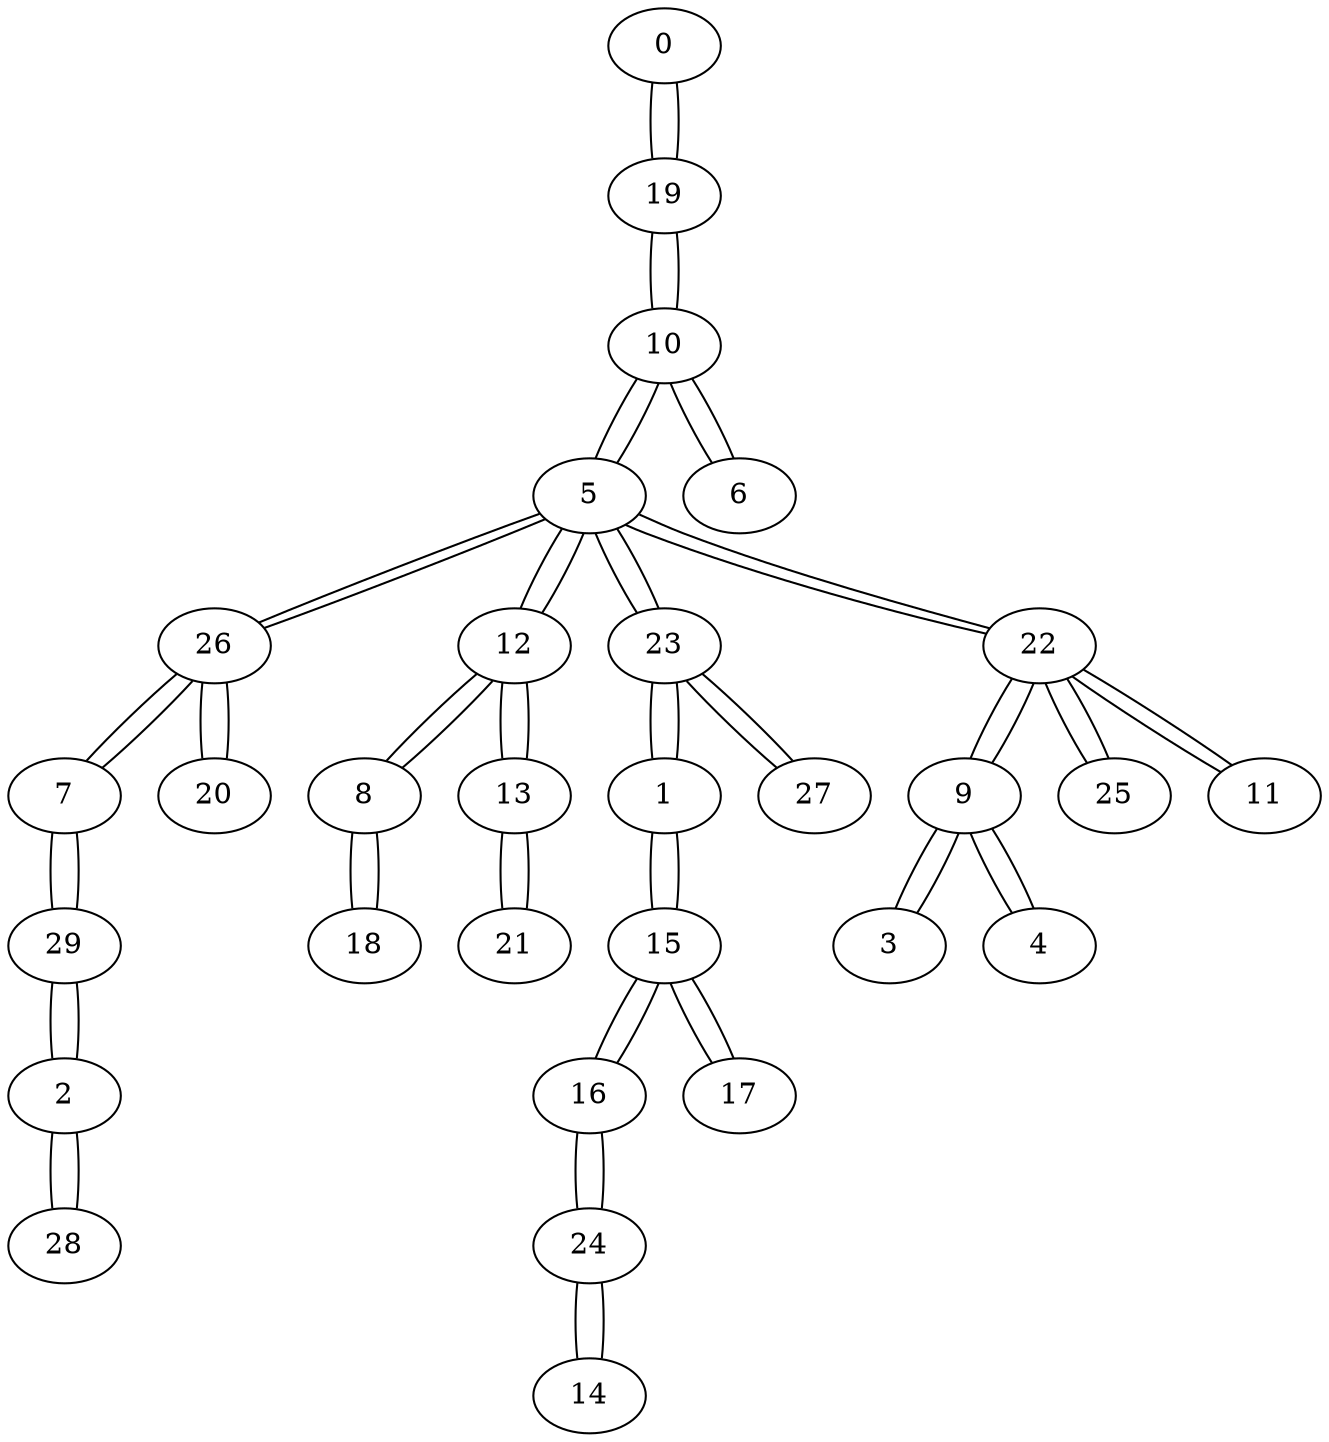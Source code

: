 graph {
0 -- 19 [ distancia=3 ]
19 -- 0 [ distancia=3 ]
19 -- 10 [ distancia=3 ]
10 -- 19 [ distancia=3 ]
10 -- 5 [ distancia=3 ]
10 -- 6 [ distancia=3 ]
5 -- 10 [ distancia=3 ]
5 -- 26 [ distancia=1 ]
5 -- 12 [ distancia=2 ]
5 -- 23 [ distancia=2 ]
5 -- 22 [ distancia=3 ]
26 -- 5 [ distancia=1 ]
26 -- 7 [ distancia=1 ]
26 -- 20 [ distancia=1 ]
7 -- 26 [ distancia=1 ]
7 -- 29 [ distancia=1 ]
20 -- 26 [ distancia=1 ]
29 -- 7 [ distancia=1 ]
29 -- 2 [ distancia=2 ]
12 -- 5 [ distancia=2 ]
12 -- 8 [ distancia=2 ]
12 -- 13 [ distancia=2 ]
23 -- 5 [ distancia=2 ]
23 -- 1 [ distancia=1 ]
23 -- 27 [ distancia=1 ]
1 -- 23 [ distancia=1 ]
1 -- 15 [ distancia=2 ]
27 -- 23 [ distancia=1 ]
2 -- 29 [ distancia=2 ]
2 -- 28 [ distancia=4 ]
8 -- 12 [ distancia=2 ]
8 -- 18 [ distancia=3 ]
13 -- 12 [ distancia=2 ]
13 -- 21 [ distancia=1 ]
21 -- 13 [ distancia=1 ]
15 -- 1 [ distancia=2 ]
15 -- 16 [ distancia=2 ]
15 -- 17 [ distancia=3 ]
16 -- 15 [ distancia=2 ]
16 -- 24 [ distancia=4 ]
6 -- 10 [ distancia=3 ]
22 -- 5 [ distancia=3 ]
22 -- 9 [ distancia=1 ]
22 -- 25 [ distancia=2 ]
22 -- 11 [ distancia=3 ]
9 -- 22 [ distancia=1 ]
9 -- 3 [ distancia=2 ]
9 -- 4 [ distancia=3 ]
25 -- 22 [ distancia=2 ]
3 -- 9 [ distancia=2 ]
18 -- 8 [ distancia=3 ]
17 -- 15 [ distancia=3 ]
11 -- 22 [ distancia=3 ]
4 -- 9 [ distancia=3 ]
28 -- 2 [ distancia=4 ]
24 -- 16 [ distancia=4 ]
24 -- 14 [ distancia=6 ]
14 -- 24 [ distancia=6 ]
}

